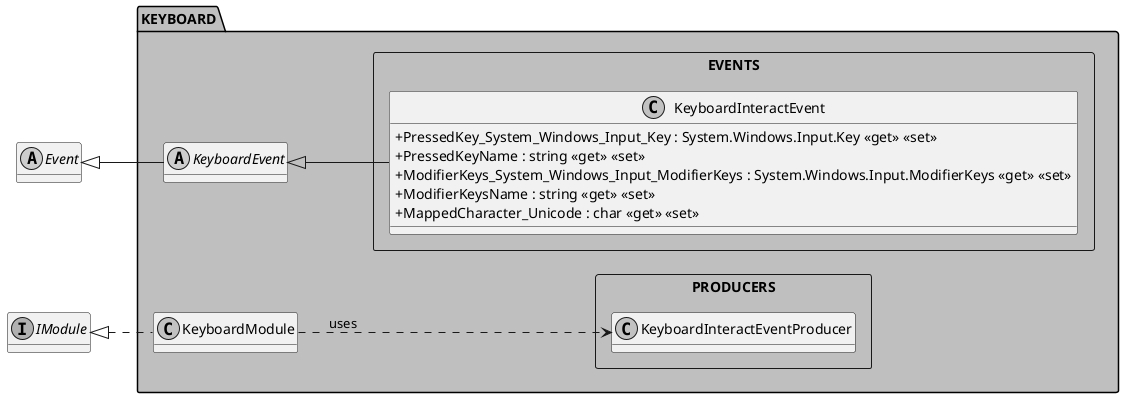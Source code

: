 @startuml MODULES_KEYBOARD
skinparam monochrome true
'skinparam linetype ortho
skinparam classAttributeIconSize 0

left to right direction
hide empty fields
!startsub default
package "KEYBOARD" #BFBFBF {
    class KeyboardModule {
    
    }

    abstract class KeyboardEvent {
    }
    package "EVENTS" <<Rectangle>> {
    class KeyboardInteractEvent {
        + PressedKey_System_Windows_Input_Key : System.Windows.Input.Key <<get>> <<set>>
        + PressedKeyName : string <<get>> <<set>>
        + ModifierKeys_System_Windows_Input_ModifierKeys : System.Windows.Input.ModifierKeys <<get>> <<set>>
        + ModifierKeysName : string <<get>> <<set>>
        + MappedCharacter_Unicode : char <<get>> <<set>>
    }
    }
    package "PRODUCERS" <<Rectangle>>{
        class KeyboardInteractEventProducer
    }
}

' Keyboard

abstract class Event
interface IModule
Event <|-- KeyboardEvent
IModule <|.. KeyboardModule
KeyboardEvent <|-- KeyboardInteractEvent
KeyboardModule ..> KeyboardInteractEventProducer : "uses"
!endsub
@enduml

